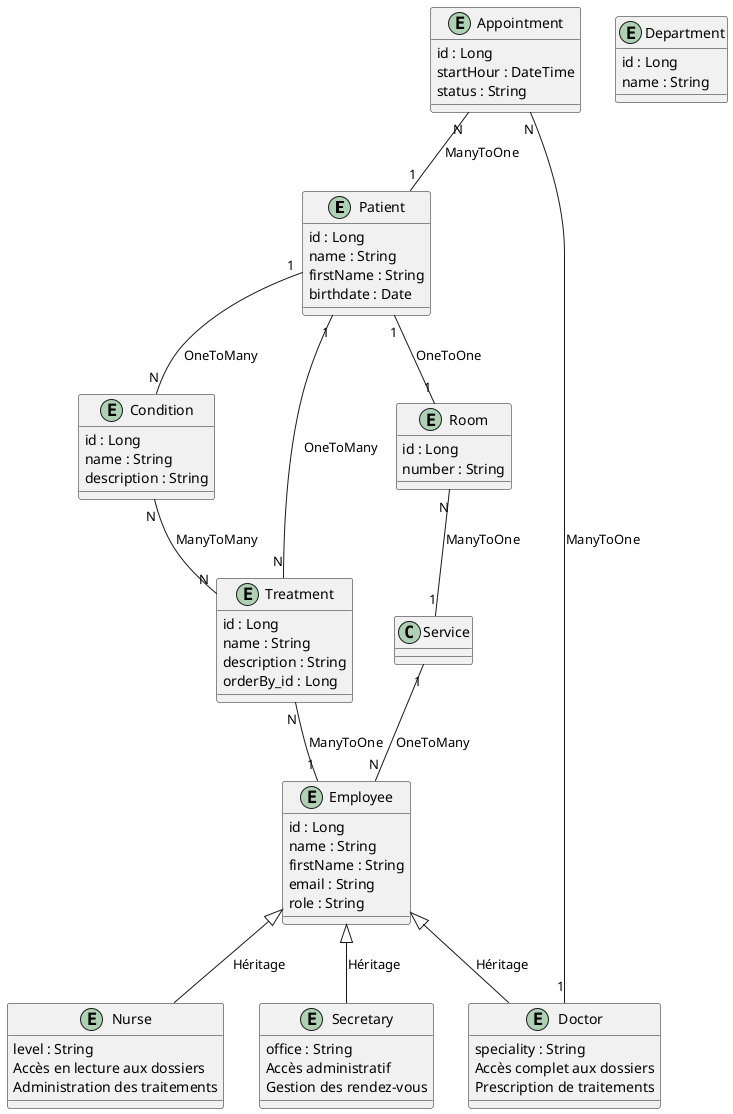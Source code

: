 @startuml
entity Patient {
  id : Long
  name : String
  firstName : String
  birthdate : Date
}

entity Condition {
  id : Long
  name : String
  description : String
}

entity Treatment {
  id : Long
  name : String
  description : String
  orderBy_id : Long
}

entity Room {
  id : Long
  number : String
}

entity Department {
  id : Long
  name : String
}

entity Appointment {
  id : Long
  startHour : DateTime
  status : String
}

entity Employee {
  id : Long
  name : String
  firstName : String
  email : String
  role : String
}

entity Doctor {
  speciality : String
  Accès complet aux dossiers
  Prescription de traitements
}

entity Nurse {
  level : String
  Accès en lecture aux dossiers
  Administration des traitements
}

entity Secretary {
  office : String
  Accès administratif
  Gestion des rendez-vous
}

Patient "1" -- "1" Room : OneToOne
Patient "1" -- "N" Condition : OneToMany
Patient "1" -- "N" Treatment : OneToMany
Condition "N" -- "N" Treatment : ManyToMany
Treatment "N" -- "1" Employee : ManyToOne
Room "N" -- "1" Service : ManyToOne
Service "1" -- "N" Employee : OneToMany

Employee <|-- Doctor : Héritage
Employee <|-- Nurse : Héritage
Employee <|-- Secretary : Héritage

Appointment "N" -- "1" Patient : ManyToOne
Appointment "N" -- "1" Doctor : ManyToOne
@enduml